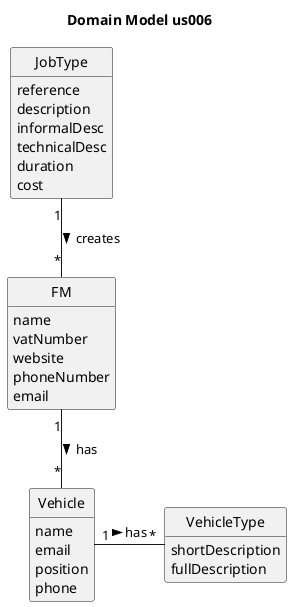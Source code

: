@startuml
skinparam monochrome true
skinparam packageStyle rectangle
skinparam shadowing false
'skinparam linetype ortho
'left to right direction
skinparam classAttributeIconSize 0
hide circle
hide methods

title Domain Model us006

class FM {
    name
    vatNumber
    website
    phoneNumber
    email
}

class JobType {
    reference
    description
    informalDesc
    technicalDesc
    duration
    cost
}



class Vehicle {
    name
    email
    position
    phone
}

class VehicleType {
    shortDescription
    fullDescription
}




Vehicle "1" - "*" VehicleType: has >
JobType "1" -- "*" FM : creates >
FM "1" -- "*" Vehicle : has >



@enduml